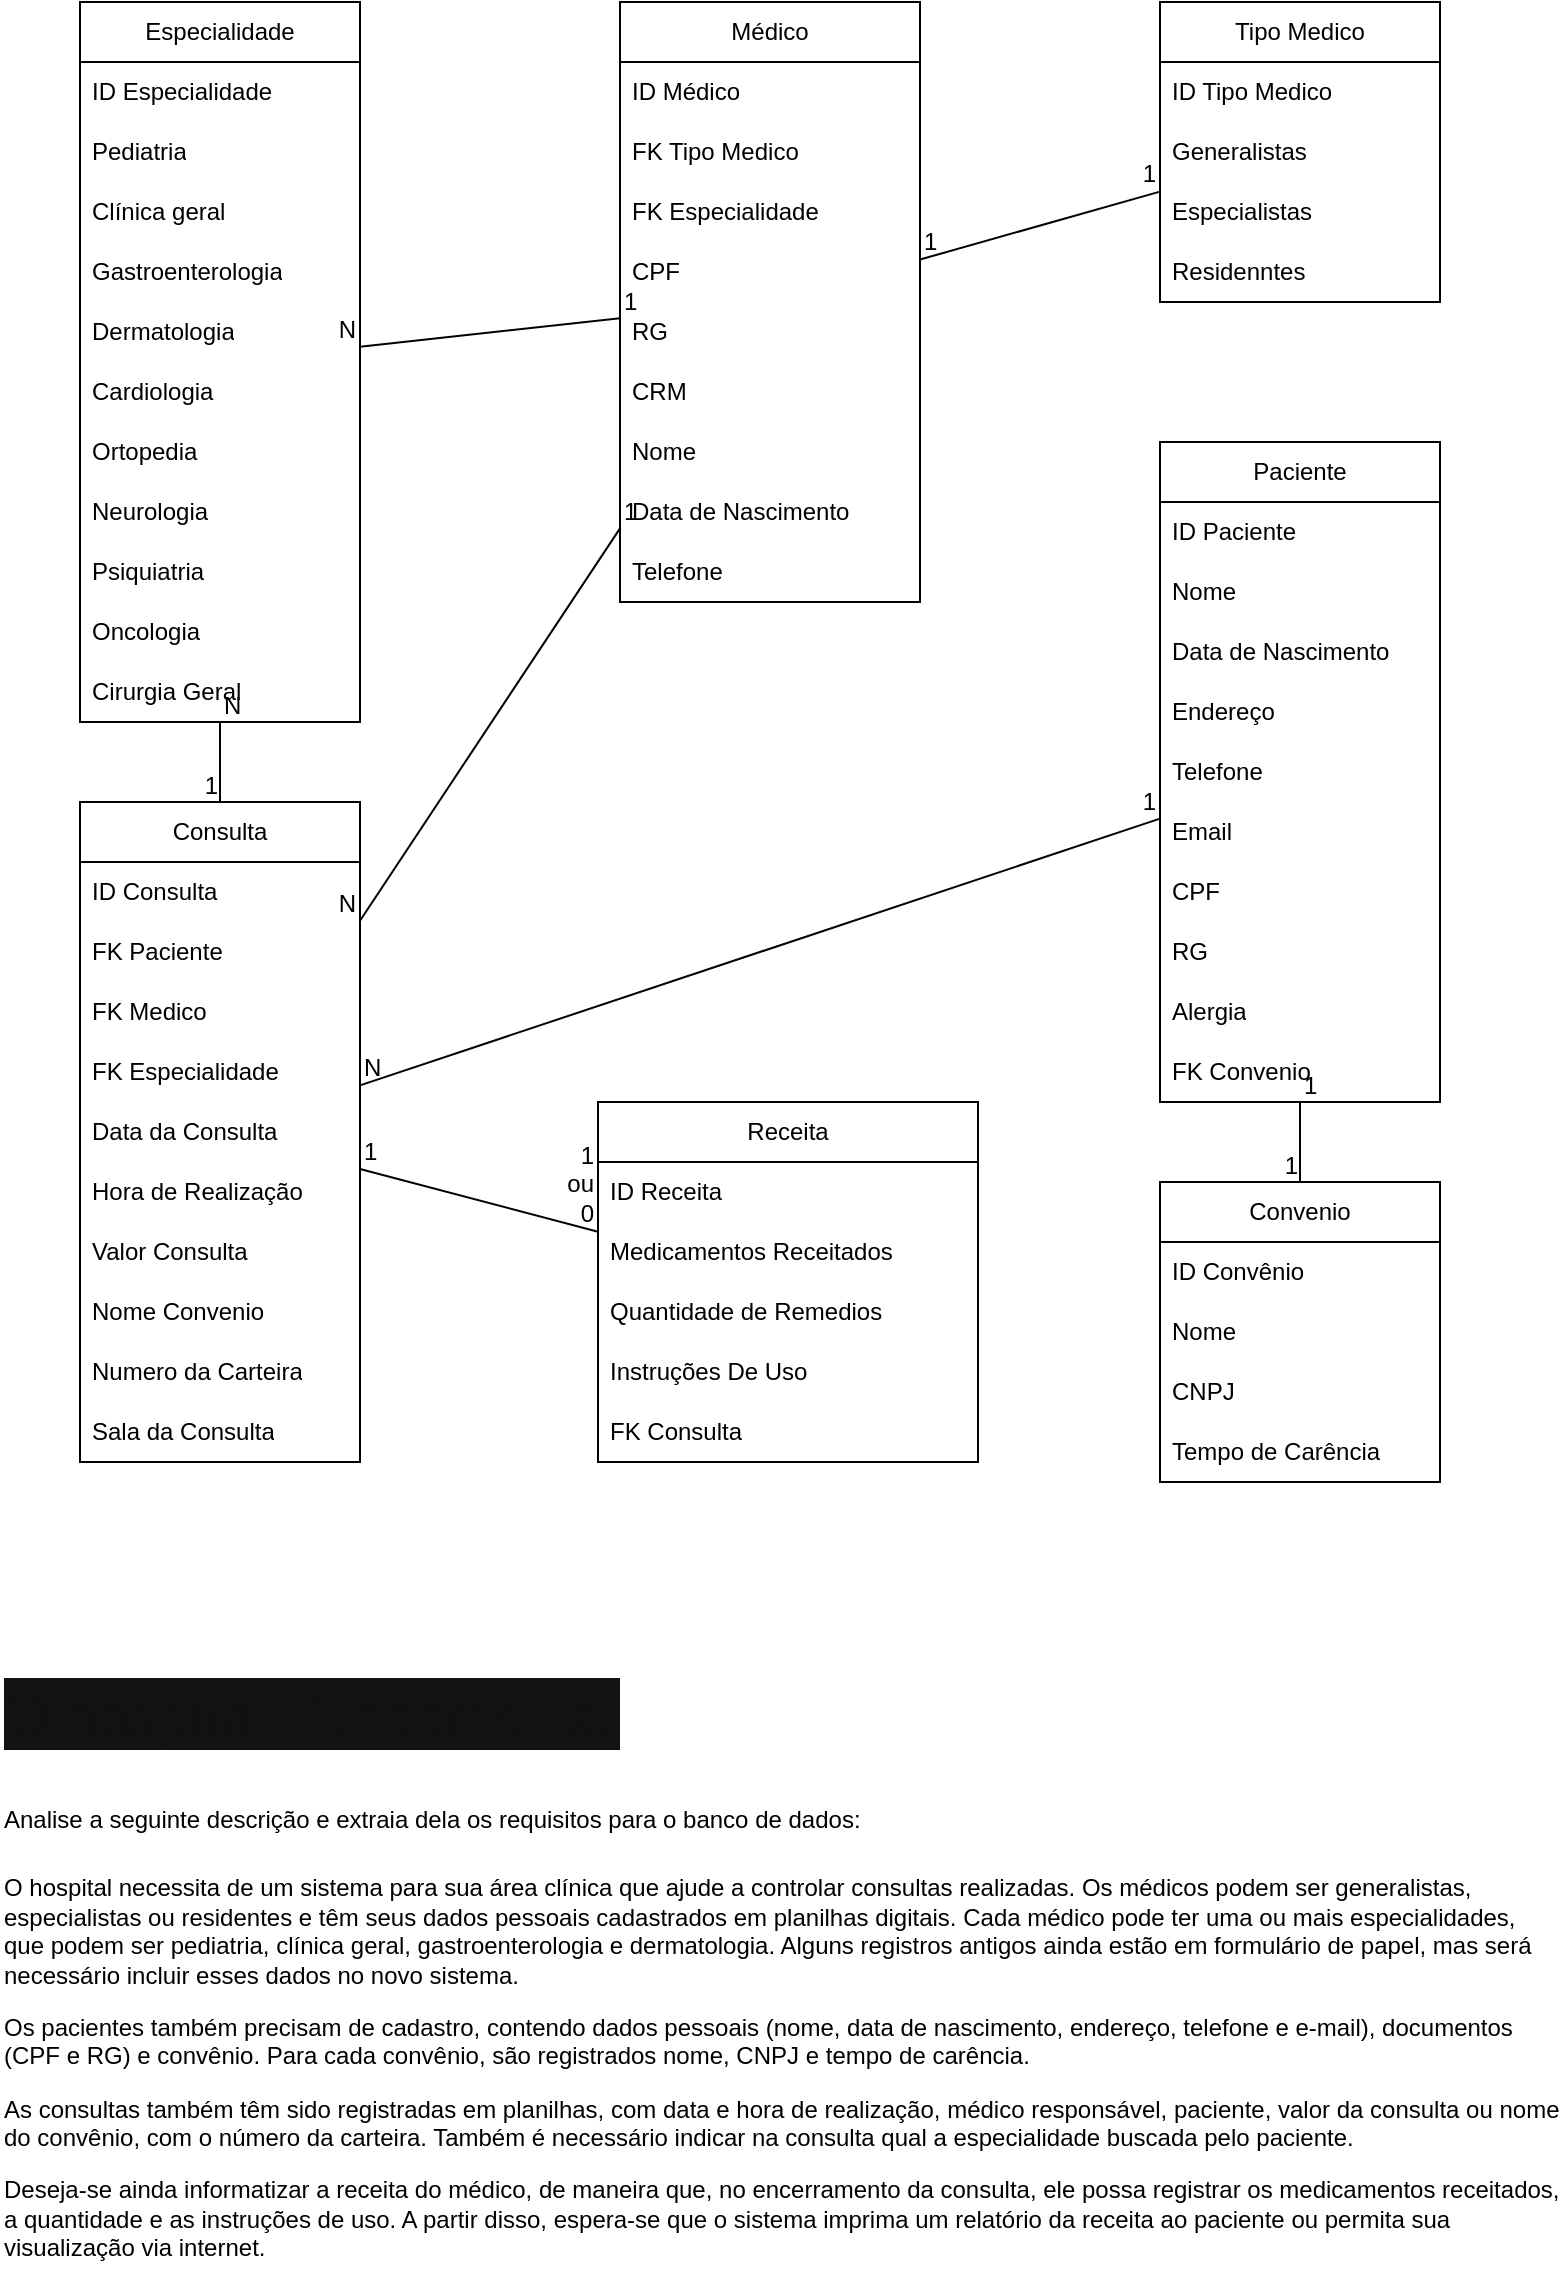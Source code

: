 <mxfile version="26.2.14">
  <diagram id="C5RBs43oDa-KdzZeNtuy" name="Page-1">
    <mxGraphModel dx="1154" dy="663" grid="1" gridSize="10" guides="1" tooltips="1" connect="1" arrows="1" fold="1" page="1" pageScale="1" pageWidth="827" pageHeight="1169" math="0" shadow="0">
      <root>
        <mxCell id="WIyWlLk6GJQsqaUBKTNV-0" />
        <mxCell id="WIyWlLk6GJQsqaUBKTNV-1" parent="WIyWlLk6GJQsqaUBKTNV-0" />
        <mxCell id="vYrn_LqcB6N78XJErvun-0" value="Médico" style="swimlane;fontStyle=0;childLayout=stackLayout;horizontal=1;startSize=30;horizontalStack=0;resizeParent=1;resizeParentMax=0;resizeLast=0;collapsible=1;marginBottom=0;whiteSpace=wrap;html=1;" parent="WIyWlLk6GJQsqaUBKTNV-1" vertex="1">
          <mxGeometry x="330" y="20" width="150" height="300" as="geometry">
            <mxRectangle x="300" y="220" width="90" height="30" as="alternateBounds" />
          </mxGeometry>
        </mxCell>
        <mxCell id="vYrn_LqcB6N78XJErvun-45" value="ID Médico" style="text;strokeColor=none;fillColor=none;align=left;verticalAlign=middle;spacingLeft=4;spacingRight=4;overflow=hidden;points=[[0,0.5],[1,0.5]];portConstraint=eastwest;rotatable=0;whiteSpace=wrap;html=1;" parent="vYrn_LqcB6N78XJErvun-0" vertex="1">
          <mxGeometry y="30" width="150" height="30" as="geometry" />
        </mxCell>
        <mxCell id="vYrn_LqcB6N78XJErvun-1" value="FK Tipo Medico" style="text;strokeColor=none;fillColor=none;align=left;verticalAlign=middle;spacingLeft=4;spacingRight=4;overflow=hidden;points=[[0,0.5],[1,0.5]];portConstraint=eastwest;rotatable=0;whiteSpace=wrap;html=1;fontColor=light-dark(#000000,#FFFFFF);" parent="vYrn_LqcB6N78XJErvun-0" vertex="1">
          <mxGeometry y="60" width="150" height="30" as="geometry" />
        </mxCell>
        <mxCell id="vYrn_LqcB6N78XJErvun-54" value="FK Especialidade" style="text;strokeColor=none;fillColor=none;align=left;verticalAlign=middle;spacingLeft=4;spacingRight=4;overflow=hidden;points=[[0,0.5],[1,0.5]];portConstraint=eastwest;rotatable=0;whiteSpace=wrap;html=1;" parent="vYrn_LqcB6N78XJErvun-0" vertex="1">
          <mxGeometry y="90" width="150" height="30" as="geometry" />
        </mxCell>
        <mxCell id="vYrn_LqcB6N78XJErvun-50" value="CPF" style="text;strokeColor=none;fillColor=none;align=left;verticalAlign=middle;spacingLeft=4;spacingRight=4;overflow=hidden;points=[[0,0.5],[1,0.5]];portConstraint=eastwest;rotatable=0;whiteSpace=wrap;html=1;" parent="vYrn_LqcB6N78XJErvun-0" vertex="1">
          <mxGeometry y="120" width="150" height="30" as="geometry" />
        </mxCell>
        <mxCell id="vYrn_LqcB6N78XJErvun-51" value="RG" style="text;strokeColor=none;fillColor=none;align=left;verticalAlign=middle;spacingLeft=4;spacingRight=4;overflow=hidden;points=[[0,0.5],[1,0.5]];portConstraint=eastwest;rotatable=0;whiteSpace=wrap;html=1;" parent="vYrn_LqcB6N78XJErvun-0" vertex="1">
          <mxGeometry y="150" width="150" height="30" as="geometry" />
        </mxCell>
        <mxCell id="vYrn_LqcB6N78XJErvun-52" value="CRM" style="text;strokeColor=none;fillColor=none;align=left;verticalAlign=middle;spacingLeft=4;spacingRight=4;overflow=hidden;points=[[0,0.5],[1,0.5]];portConstraint=eastwest;rotatable=0;whiteSpace=wrap;html=1;" parent="vYrn_LqcB6N78XJErvun-0" vertex="1">
          <mxGeometry y="180" width="150" height="30" as="geometry" />
        </mxCell>
        <mxCell id="vYrn_LqcB6N78XJErvun-63" value="Nome" style="text;strokeColor=none;fillColor=none;align=left;verticalAlign=middle;spacingLeft=4;spacingRight=4;overflow=hidden;points=[[0,0.5],[1,0.5]];portConstraint=eastwest;rotatable=0;whiteSpace=wrap;html=1;" parent="vYrn_LqcB6N78XJErvun-0" vertex="1">
          <mxGeometry y="210" width="150" height="30" as="geometry" />
        </mxCell>
        <mxCell id="vYrn_LqcB6N78XJErvun-62" value="Data de Nascimento" style="text;strokeColor=none;fillColor=none;align=left;verticalAlign=middle;spacingLeft=4;spacingRight=4;overflow=hidden;points=[[0,0.5],[1,0.5]];portConstraint=eastwest;rotatable=0;whiteSpace=wrap;html=1;" parent="vYrn_LqcB6N78XJErvun-0" vertex="1">
          <mxGeometry y="240" width="150" height="30" as="geometry" />
        </mxCell>
        <mxCell id="vYrn_LqcB6N78XJErvun-86" value="Telefone" style="text;strokeColor=none;fillColor=none;align=left;verticalAlign=middle;spacingLeft=4;spacingRight=4;overflow=hidden;points=[[0,0.5],[1,0.5]];portConstraint=eastwest;rotatable=0;whiteSpace=wrap;html=1;" parent="vYrn_LqcB6N78XJErvun-0" vertex="1">
          <mxGeometry y="270" width="150" height="30" as="geometry" />
        </mxCell>
        <mxCell id="vYrn_LqcB6N78XJErvun-4" value="Especialidade" style="swimlane;fontStyle=0;childLayout=stackLayout;horizontal=1;startSize=30;horizontalStack=0;resizeParent=1;resizeParentMax=0;resizeLast=0;collapsible=1;marginBottom=0;whiteSpace=wrap;html=1;" parent="WIyWlLk6GJQsqaUBKTNV-1" vertex="1">
          <mxGeometry x="60" y="20" width="140" height="360" as="geometry" />
        </mxCell>
        <mxCell id="vYrn_LqcB6N78XJErvun-44" value="ID Especialidade" style="text;strokeColor=none;fillColor=none;align=left;verticalAlign=middle;spacingLeft=4;spacingRight=4;overflow=hidden;points=[[0,0.5],[1,0.5]];portConstraint=eastwest;rotatable=0;whiteSpace=wrap;html=1;" parent="vYrn_LqcB6N78XJErvun-4" vertex="1">
          <mxGeometry y="30" width="140" height="30" as="geometry" />
        </mxCell>
        <mxCell id="vYrn_LqcB6N78XJErvun-5" value="Pediatria" style="text;strokeColor=none;fillColor=none;align=left;verticalAlign=middle;spacingLeft=4;spacingRight=4;overflow=hidden;points=[[0,0.5],[1,0.5]];portConstraint=eastwest;rotatable=0;whiteSpace=wrap;html=1;" parent="vYrn_LqcB6N78XJErvun-4" vertex="1">
          <mxGeometry y="60" width="140" height="30" as="geometry" />
        </mxCell>
        <mxCell id="vYrn_LqcB6N78XJErvun-6" value="Clínica geral" style="text;strokeColor=none;fillColor=none;align=left;verticalAlign=middle;spacingLeft=4;spacingRight=4;overflow=hidden;points=[[0,0.5],[1,0.5]];portConstraint=eastwest;rotatable=0;whiteSpace=wrap;html=1;" parent="vYrn_LqcB6N78XJErvun-4" vertex="1">
          <mxGeometry y="90" width="140" height="30" as="geometry" />
        </mxCell>
        <mxCell id="vYrn_LqcB6N78XJErvun-7" value="Gastroenterologia" style="text;strokeColor=none;fillColor=none;align=left;verticalAlign=middle;spacingLeft=4;spacingRight=4;overflow=hidden;points=[[0,0.5],[1,0.5]];portConstraint=eastwest;rotatable=0;whiteSpace=wrap;html=1;" parent="vYrn_LqcB6N78XJErvun-4" vertex="1">
          <mxGeometry y="120" width="140" height="30" as="geometry" />
        </mxCell>
        <mxCell id="vYrn_LqcB6N78XJErvun-8" value="Dermatologia" style="text;strokeColor=none;fillColor=none;align=left;verticalAlign=middle;spacingLeft=4;spacingRight=4;overflow=hidden;points=[[0,0.5],[1,0.5]];portConstraint=eastwest;rotatable=0;whiteSpace=wrap;html=1;" parent="vYrn_LqcB6N78XJErvun-4" vertex="1">
          <mxGeometry y="150" width="140" height="30" as="geometry" />
        </mxCell>
        <mxCell id="vYrn_LqcB6N78XJErvun-65" value="Cardiologia" style="text;strokeColor=none;fillColor=none;align=left;verticalAlign=middle;spacingLeft=4;spacingRight=4;overflow=hidden;points=[[0,0.5],[1,0.5]];portConstraint=eastwest;rotatable=0;whiteSpace=wrap;html=1;" parent="vYrn_LqcB6N78XJErvun-4" vertex="1">
          <mxGeometry y="180" width="140" height="30" as="geometry" />
        </mxCell>
        <mxCell id="vYrn_LqcB6N78XJErvun-66" value="Ortopedia" style="text;strokeColor=none;fillColor=none;align=left;verticalAlign=middle;spacingLeft=4;spacingRight=4;overflow=hidden;points=[[0,0.5],[1,0.5]];portConstraint=eastwest;rotatable=0;whiteSpace=wrap;html=1;" parent="vYrn_LqcB6N78XJErvun-4" vertex="1">
          <mxGeometry y="210" width="140" height="30" as="geometry" />
        </mxCell>
        <mxCell id="vYrn_LqcB6N78XJErvun-67" value="Neurologia" style="text;strokeColor=none;fillColor=none;align=left;verticalAlign=middle;spacingLeft=4;spacingRight=4;overflow=hidden;points=[[0,0.5],[1,0.5]];portConstraint=eastwest;rotatable=0;whiteSpace=wrap;html=1;" parent="vYrn_LqcB6N78XJErvun-4" vertex="1">
          <mxGeometry y="240" width="140" height="30" as="geometry" />
        </mxCell>
        <mxCell id="vYrn_LqcB6N78XJErvun-68" value="Psiquiatria" style="text;strokeColor=none;fillColor=none;align=left;verticalAlign=middle;spacingLeft=4;spacingRight=4;overflow=hidden;points=[[0,0.5],[1,0.5]];portConstraint=eastwest;rotatable=0;whiteSpace=wrap;html=1;" parent="vYrn_LqcB6N78XJErvun-4" vertex="1">
          <mxGeometry y="270" width="140" height="30" as="geometry" />
        </mxCell>
        <mxCell id="vYrn_LqcB6N78XJErvun-69" value="Oncologia" style="text;strokeColor=none;fillColor=none;align=left;verticalAlign=middle;spacingLeft=4;spacingRight=4;overflow=hidden;points=[[0,0.5],[1,0.5]];portConstraint=eastwest;rotatable=0;whiteSpace=wrap;html=1;" parent="vYrn_LqcB6N78XJErvun-4" vertex="1">
          <mxGeometry y="300" width="140" height="30" as="geometry" />
        </mxCell>
        <mxCell id="vYrn_LqcB6N78XJErvun-70" value="Cirurgia Geral" style="text;strokeColor=none;fillColor=none;align=left;verticalAlign=middle;spacingLeft=4;spacingRight=4;overflow=hidden;points=[[0,0.5],[1,0.5]];portConstraint=eastwest;rotatable=0;whiteSpace=wrap;html=1;" parent="vYrn_LqcB6N78XJErvun-4" vertex="1">
          <mxGeometry y="330" width="140" height="30" as="geometry" />
        </mxCell>
        <mxCell id="vYrn_LqcB6N78XJErvun-10" value="Paciente" style="swimlane;fontStyle=0;childLayout=stackLayout;horizontal=1;startSize=30;horizontalStack=0;resizeParent=1;resizeParentMax=0;resizeLast=0;collapsible=1;marginBottom=0;whiteSpace=wrap;html=1;" parent="WIyWlLk6GJQsqaUBKTNV-1" vertex="1">
          <mxGeometry x="600" y="240" width="140" height="330" as="geometry" />
        </mxCell>
        <mxCell id="vYrn_LqcB6N78XJErvun-46" value="ID Paciente" style="text;strokeColor=none;fillColor=none;align=left;verticalAlign=middle;spacingLeft=4;spacingRight=4;overflow=hidden;points=[[0,0.5],[1,0.5]];portConstraint=eastwest;rotatable=0;whiteSpace=wrap;html=1;" parent="vYrn_LqcB6N78XJErvun-10" vertex="1">
          <mxGeometry y="30" width="140" height="30" as="geometry" />
        </mxCell>
        <mxCell id="vYrn_LqcB6N78XJErvun-11" value="Nome" style="text;strokeColor=none;fillColor=none;align=left;verticalAlign=middle;spacingLeft=4;spacingRight=4;overflow=hidden;points=[[0,0.5],[1,0.5]];portConstraint=eastwest;rotatable=0;whiteSpace=wrap;html=1;" parent="vYrn_LqcB6N78XJErvun-10" vertex="1">
          <mxGeometry y="60" width="140" height="30" as="geometry" />
        </mxCell>
        <mxCell id="vYrn_LqcB6N78XJErvun-12" value="Data de Nascimento" style="text;strokeColor=none;fillColor=none;align=left;verticalAlign=middle;spacingLeft=4;spacingRight=4;overflow=hidden;points=[[0,0.5],[1,0.5]];portConstraint=eastwest;rotatable=0;whiteSpace=wrap;html=1;" parent="vYrn_LqcB6N78XJErvun-10" vertex="1">
          <mxGeometry y="90" width="140" height="30" as="geometry" />
        </mxCell>
        <mxCell id="vYrn_LqcB6N78XJErvun-14" value="Endereço" style="text;strokeColor=none;fillColor=none;align=left;verticalAlign=middle;spacingLeft=4;spacingRight=4;overflow=hidden;points=[[0,0.5],[1,0.5]];portConstraint=eastwest;rotatable=0;whiteSpace=wrap;html=1;" parent="vYrn_LqcB6N78XJErvun-10" vertex="1">
          <mxGeometry y="120" width="140" height="30" as="geometry" />
        </mxCell>
        <mxCell id="vYrn_LqcB6N78XJErvun-15" value="Telefone" style="text;strokeColor=none;fillColor=none;align=left;verticalAlign=middle;spacingLeft=4;spacingRight=4;overflow=hidden;points=[[0,0.5],[1,0.5]];portConstraint=eastwest;rotatable=0;whiteSpace=wrap;html=1;" parent="vYrn_LqcB6N78XJErvun-10" vertex="1">
          <mxGeometry y="150" width="140" height="30" as="geometry" />
        </mxCell>
        <mxCell id="vYrn_LqcB6N78XJErvun-39" value="Email" style="text;strokeColor=none;fillColor=none;align=left;verticalAlign=middle;spacingLeft=4;spacingRight=4;overflow=hidden;points=[[0,0.5],[1,0.5]];portConstraint=eastwest;rotatable=0;whiteSpace=wrap;html=1;" parent="vYrn_LqcB6N78XJErvun-10" vertex="1">
          <mxGeometry y="180" width="140" height="30" as="geometry" />
        </mxCell>
        <mxCell id="vYrn_LqcB6N78XJErvun-16" value="CPF" style="text;strokeColor=none;fillColor=none;align=left;verticalAlign=middle;spacingLeft=4;spacingRight=4;overflow=hidden;points=[[0,0.5],[1,0.5]];portConstraint=eastwest;rotatable=0;whiteSpace=wrap;html=1;" parent="vYrn_LqcB6N78XJErvun-10" vertex="1">
          <mxGeometry y="210" width="140" height="30" as="geometry" />
        </mxCell>
        <mxCell id="vYrn_LqcB6N78XJErvun-17" value="RG" style="text;strokeColor=none;fillColor=none;align=left;verticalAlign=middle;spacingLeft=4;spacingRight=4;overflow=hidden;points=[[0,0.5],[1,0.5]];portConstraint=eastwest;rotatable=0;whiteSpace=wrap;html=1;" parent="vYrn_LqcB6N78XJErvun-10" vertex="1">
          <mxGeometry y="240" width="140" height="30" as="geometry" />
        </mxCell>
        <mxCell id="vYrn_LqcB6N78XJErvun-76" value="Alergia" style="text;strokeColor=none;fillColor=none;align=left;verticalAlign=middle;spacingLeft=4;spacingRight=4;overflow=hidden;points=[[0,0.5],[1,0.5]];portConstraint=eastwest;rotatable=0;whiteSpace=wrap;html=1;" parent="vYrn_LqcB6N78XJErvun-10" vertex="1">
          <mxGeometry y="270" width="140" height="30" as="geometry" />
        </mxCell>
        <mxCell id="vYrn_LqcB6N78XJErvun-40" value="FK Convenio" style="text;strokeColor=none;fillColor=none;align=left;verticalAlign=middle;spacingLeft=4;spacingRight=4;overflow=hidden;points=[[0,0.5],[1,0.5]];portConstraint=eastwest;rotatable=0;whiteSpace=wrap;html=1;" parent="vYrn_LqcB6N78XJErvun-10" vertex="1">
          <mxGeometry y="300" width="140" height="30" as="geometry" />
        </mxCell>
        <mxCell id="vYrn_LqcB6N78XJErvun-18" value="Convenio" style="swimlane;fontStyle=0;childLayout=stackLayout;horizontal=1;startSize=30;horizontalStack=0;resizeParent=1;resizeParentMax=0;resizeLast=0;collapsible=1;marginBottom=0;whiteSpace=wrap;html=1;" parent="WIyWlLk6GJQsqaUBKTNV-1" vertex="1">
          <mxGeometry x="600" y="610" width="140" height="150" as="geometry" />
        </mxCell>
        <mxCell id="vYrn_LqcB6N78XJErvun-47" value="ID Convênio" style="text;strokeColor=none;fillColor=none;align=left;verticalAlign=middle;spacingLeft=4;spacingRight=4;overflow=hidden;points=[[0,0.5],[1,0.5]];portConstraint=eastwest;rotatable=0;whiteSpace=wrap;html=1;" parent="vYrn_LqcB6N78XJErvun-18" vertex="1">
          <mxGeometry y="30" width="140" height="30" as="geometry" />
        </mxCell>
        <mxCell id="vYrn_LqcB6N78XJErvun-19" value="Nome" style="text;strokeColor=none;fillColor=none;align=left;verticalAlign=middle;spacingLeft=4;spacingRight=4;overflow=hidden;points=[[0,0.5],[1,0.5]];portConstraint=eastwest;rotatable=0;whiteSpace=wrap;html=1;" parent="vYrn_LqcB6N78XJErvun-18" vertex="1">
          <mxGeometry y="60" width="140" height="30" as="geometry" />
        </mxCell>
        <mxCell id="vYrn_LqcB6N78XJErvun-20" value="CNPJ" style="text;strokeColor=none;fillColor=none;align=left;verticalAlign=middle;spacingLeft=4;spacingRight=4;overflow=hidden;points=[[0,0.5],[1,0.5]];portConstraint=eastwest;rotatable=0;whiteSpace=wrap;html=1;" parent="vYrn_LqcB6N78XJErvun-18" vertex="1">
          <mxGeometry y="90" width="140" height="30" as="geometry" />
        </mxCell>
        <mxCell id="vYrn_LqcB6N78XJErvun-21" value="Tempo de Carência" style="text;strokeColor=none;fillColor=none;align=left;verticalAlign=middle;spacingLeft=4;spacingRight=4;overflow=hidden;points=[[0,0.5],[1,0.5]];portConstraint=eastwest;rotatable=0;whiteSpace=wrap;html=1;" parent="vYrn_LqcB6N78XJErvun-18" vertex="1">
          <mxGeometry y="120" width="140" height="30" as="geometry" />
        </mxCell>
        <mxCell id="vYrn_LqcB6N78XJErvun-22" value="Consulta" style="swimlane;fontStyle=0;childLayout=stackLayout;horizontal=1;startSize=30;horizontalStack=0;resizeParent=1;resizeParentMax=0;resizeLast=0;collapsible=1;marginBottom=0;whiteSpace=wrap;html=1;" parent="WIyWlLk6GJQsqaUBKTNV-1" vertex="1">
          <mxGeometry x="60" y="420" width="140" height="330" as="geometry" />
        </mxCell>
        <mxCell id="vYrn_LqcB6N78XJErvun-48" value="ID Consulta" style="text;strokeColor=none;fillColor=none;align=left;verticalAlign=middle;spacingLeft=4;spacingRight=4;overflow=hidden;points=[[0,0.5],[1,0.5]];portConstraint=eastwest;rotatable=0;whiteSpace=wrap;html=1;" parent="vYrn_LqcB6N78XJErvun-22" vertex="1">
          <mxGeometry y="30" width="140" height="30" as="geometry" />
        </mxCell>
        <mxCell id="vYrn_LqcB6N78XJErvun-26" value="FK Paciente" style="text;strokeColor=none;fillColor=none;align=left;verticalAlign=middle;spacingLeft=4;spacingRight=4;overflow=hidden;points=[[0,0.5],[1,0.5]];portConstraint=eastwest;rotatable=0;whiteSpace=wrap;html=1;" parent="vYrn_LqcB6N78XJErvun-22" vertex="1">
          <mxGeometry y="60" width="140" height="30" as="geometry" />
        </mxCell>
        <mxCell id="vYrn_LqcB6N78XJErvun-25" value="FK Medico" style="text;strokeColor=none;fillColor=none;align=left;verticalAlign=middle;spacingLeft=4;spacingRight=4;overflow=hidden;points=[[0,0.5],[1,0.5]];portConstraint=eastwest;rotatable=0;whiteSpace=wrap;html=1;" parent="vYrn_LqcB6N78XJErvun-22" vertex="1">
          <mxGeometry y="90" width="140" height="30" as="geometry" />
        </mxCell>
        <mxCell id="vYrn_LqcB6N78XJErvun-30" value="FK Especialidade" style="text;strokeColor=none;fillColor=none;align=left;verticalAlign=middle;spacingLeft=4;spacingRight=4;overflow=hidden;points=[[0,0.5],[1,0.5]];portConstraint=eastwest;rotatable=0;whiteSpace=wrap;html=1;" parent="vYrn_LqcB6N78XJErvun-22" vertex="1">
          <mxGeometry y="120" width="140" height="30" as="geometry" />
        </mxCell>
        <mxCell id="vYrn_LqcB6N78XJErvun-23" value="Data da Consulta" style="text;strokeColor=none;fillColor=none;align=left;verticalAlign=middle;spacingLeft=4;spacingRight=4;overflow=hidden;points=[[0,0.5],[1,0.5]];portConstraint=eastwest;rotatable=0;whiteSpace=wrap;html=1;" parent="vYrn_LqcB6N78XJErvun-22" vertex="1">
          <mxGeometry y="150" width="140" height="30" as="geometry" />
        </mxCell>
        <mxCell id="vYrn_LqcB6N78XJErvun-24" value="Hora de Realização" style="text;strokeColor=none;fillColor=none;align=left;verticalAlign=middle;spacingLeft=4;spacingRight=4;overflow=hidden;points=[[0,0.5],[1,0.5]];portConstraint=eastwest;rotatable=0;whiteSpace=wrap;html=1;" parent="vYrn_LqcB6N78XJErvun-22" vertex="1">
          <mxGeometry y="180" width="140" height="30" as="geometry" />
        </mxCell>
        <mxCell id="vYrn_LqcB6N78XJErvun-27" value="Valor Consulta" style="text;strokeColor=none;fillColor=none;align=left;verticalAlign=middle;spacingLeft=4;spacingRight=4;overflow=hidden;points=[[0,0.5],[1,0.5]];portConstraint=eastwest;rotatable=0;whiteSpace=wrap;html=1;" parent="vYrn_LqcB6N78XJErvun-22" vertex="1">
          <mxGeometry y="210" width="140" height="30" as="geometry" />
        </mxCell>
        <mxCell id="vYrn_LqcB6N78XJErvun-28" value="Nome Convenio&amp;nbsp;" style="text;strokeColor=none;fillColor=none;align=left;verticalAlign=middle;spacingLeft=4;spacingRight=4;overflow=hidden;points=[[0,0.5],[1,0.5]];portConstraint=eastwest;rotatable=0;whiteSpace=wrap;html=1;" parent="vYrn_LqcB6N78XJErvun-22" vertex="1">
          <mxGeometry y="240" width="140" height="30" as="geometry" />
        </mxCell>
        <mxCell id="vYrn_LqcB6N78XJErvun-29" value="Numero da Carteira" style="text;strokeColor=none;fillColor=none;align=left;verticalAlign=middle;spacingLeft=4;spacingRight=4;overflow=hidden;points=[[0,0.5],[1,0.5]];portConstraint=eastwest;rotatable=0;whiteSpace=wrap;html=1;" parent="vYrn_LqcB6N78XJErvun-22" vertex="1">
          <mxGeometry y="270" width="140" height="30" as="geometry" />
        </mxCell>
        <mxCell id="vYrn_LqcB6N78XJErvun-77" value="Sala da Consulta" style="text;strokeColor=none;fillColor=none;align=left;verticalAlign=middle;spacingLeft=4;spacingRight=4;overflow=hidden;points=[[0,0.5],[1,0.5]];portConstraint=eastwest;rotatable=0;whiteSpace=wrap;html=1;" parent="vYrn_LqcB6N78XJErvun-22" vertex="1">
          <mxGeometry y="300" width="140" height="30" as="geometry" />
        </mxCell>
        <mxCell id="vYrn_LqcB6N78XJErvun-32" value="Receita" style="swimlane;fontStyle=0;childLayout=stackLayout;horizontal=1;startSize=30;horizontalStack=0;resizeParent=1;resizeParentMax=0;resizeLast=0;collapsible=1;marginBottom=0;whiteSpace=wrap;html=1;" parent="WIyWlLk6GJQsqaUBKTNV-1" vertex="1">
          <mxGeometry x="319" y="570" width="190" height="180" as="geometry" />
        </mxCell>
        <mxCell id="vYrn_LqcB6N78XJErvun-49" value="ID Receita" style="text;strokeColor=none;fillColor=none;align=left;verticalAlign=middle;spacingLeft=4;spacingRight=4;overflow=hidden;points=[[0,0.5],[1,0.5]];portConstraint=eastwest;rotatable=0;whiteSpace=wrap;html=1;" parent="vYrn_LqcB6N78XJErvun-32" vertex="1">
          <mxGeometry y="30" width="190" height="30" as="geometry" />
        </mxCell>
        <mxCell id="vYrn_LqcB6N78XJErvun-33" value="Medicamentos Receitados" style="text;strokeColor=none;fillColor=none;align=left;verticalAlign=middle;spacingLeft=4;spacingRight=4;overflow=hidden;points=[[0,0.5],[1,0.5]];portConstraint=eastwest;rotatable=0;whiteSpace=wrap;html=1;" parent="vYrn_LqcB6N78XJErvun-32" vertex="1">
          <mxGeometry y="60" width="190" height="30" as="geometry" />
        </mxCell>
        <mxCell id="vYrn_LqcB6N78XJErvun-34" value="Quantidade de Remedios" style="text;strokeColor=none;fillColor=none;align=left;verticalAlign=middle;spacingLeft=4;spacingRight=4;overflow=hidden;points=[[0,0.5],[1,0.5]];portConstraint=eastwest;rotatable=0;whiteSpace=wrap;html=1;" parent="vYrn_LqcB6N78XJErvun-32" vertex="1">
          <mxGeometry y="90" width="190" height="30" as="geometry" />
        </mxCell>
        <mxCell id="vYrn_LqcB6N78XJErvun-35" value="Instruções De Uso" style="text;strokeColor=none;fillColor=none;align=left;verticalAlign=middle;spacingLeft=4;spacingRight=4;overflow=hidden;points=[[0,0.5],[1,0.5]];portConstraint=eastwest;rotatable=0;whiteSpace=wrap;html=1;" parent="vYrn_LqcB6N78XJErvun-32" vertex="1">
          <mxGeometry y="120" width="190" height="30" as="geometry" />
        </mxCell>
        <mxCell id="vYrn_LqcB6N78XJErvun-87" value="FK Consulta" style="text;strokeColor=none;fillColor=none;align=left;verticalAlign=middle;spacingLeft=4;spacingRight=4;overflow=hidden;points=[[0,0.5],[1,0.5]];portConstraint=eastwest;rotatable=0;whiteSpace=wrap;html=1;" parent="vYrn_LqcB6N78XJErvun-32" vertex="1">
          <mxGeometry y="150" width="190" height="30" as="geometry" />
        </mxCell>
        <mxCell id="vYrn_LqcB6N78XJErvun-56" value="Tipo Medico" style="swimlane;fontStyle=0;childLayout=stackLayout;horizontal=1;startSize=30;horizontalStack=0;resizeParent=1;resizeParentMax=0;resizeLast=0;collapsible=1;marginBottom=0;whiteSpace=wrap;html=1;" parent="WIyWlLk6GJQsqaUBKTNV-1" vertex="1">
          <mxGeometry x="600" y="20" width="140" height="150" as="geometry" />
        </mxCell>
        <mxCell id="vYrn_LqcB6N78XJErvun-61" value="ID Tipo Medico" style="text;strokeColor=none;fillColor=none;align=left;verticalAlign=middle;spacingLeft=4;spacingRight=4;overflow=hidden;points=[[0,0.5],[1,0.5]];portConstraint=eastwest;rotatable=0;whiteSpace=wrap;html=1;" parent="vYrn_LqcB6N78XJErvun-56" vertex="1">
          <mxGeometry y="30" width="140" height="30" as="geometry" />
        </mxCell>
        <mxCell id="vYrn_LqcB6N78XJErvun-57" value="Generalistas" style="text;strokeColor=none;fillColor=none;align=left;verticalAlign=middle;spacingLeft=4;spacingRight=4;overflow=hidden;points=[[0,0.5],[1,0.5]];portConstraint=eastwest;rotatable=0;whiteSpace=wrap;html=1;" parent="vYrn_LqcB6N78XJErvun-56" vertex="1">
          <mxGeometry y="60" width="140" height="30" as="geometry" />
        </mxCell>
        <mxCell id="vYrn_LqcB6N78XJErvun-58" value="Especialistas" style="text;strokeColor=none;fillColor=none;align=left;verticalAlign=middle;spacingLeft=4;spacingRight=4;overflow=hidden;points=[[0,0.5],[1,0.5]];portConstraint=eastwest;rotatable=0;whiteSpace=wrap;html=1;" parent="vYrn_LqcB6N78XJErvun-56" vertex="1">
          <mxGeometry y="90" width="140" height="30" as="geometry" />
        </mxCell>
        <mxCell id="vYrn_LqcB6N78XJErvun-59" value="Residenntes" style="text;strokeColor=none;fillColor=none;align=left;verticalAlign=middle;spacingLeft=4;spacingRight=4;overflow=hidden;points=[[0,0.5],[1,0.5]];portConstraint=eastwest;rotatable=0;whiteSpace=wrap;html=1;" parent="vYrn_LqcB6N78XJErvun-56" vertex="1">
          <mxGeometry y="120" width="140" height="30" as="geometry" />
        </mxCell>
        <mxCell id="vYrn_LqcB6N78XJErvun-85" value="&lt;h1 style=&quot;margin-top: 0px;&quot;&gt;&lt;font style=&quot;color: light-dark(rgb(18, 18, 18), rgb(153, 51, 255));&quot; face=&quot;docs-Roboto&quot;&gt;&lt;span style=&quot;font-size: 32px; font-weight: 400; background-color: rgb(18, 18, 18);&quot;&gt;O hospital Fundamental&lt;/span&gt;&lt;/font&gt;&lt;/h1&gt;&lt;h1 style=&quot;margin-top: 0px;&quot;&gt;&lt;span style=&quot;background-color: transparent; color: light-dark(rgb(0, 0, 0), rgb(255, 255, 255)); font-size: 12px; font-weight: normal;&quot;&gt;Analise a seguinte descrição e extraia dela os requisitos para o banco de dados:&lt;/span&gt;&lt;/h1&gt;&lt;p&gt;O hospital necessita de um sistema para sua área clínica que ajude a controlar consultas realizadas. Os médicos podem ser generalistas, especialistas ou residentes e têm seus dados pessoais cadastrados em planilhas digitais. Cada médico pode ter uma ou mais especialidades, que podem ser pediatria, clínica geral, gastroenterologia e dermatologia. Alguns registros antigos ainda estão em formulário de papel, mas será necessário incluir esses dados no novo sistema.&lt;/p&gt;&lt;p&gt;Os pacientes também precisam de cadastro, contendo dados pessoais (nome, data de nascimento, endereço, telefone e e-mail), documentos (CPF e RG) e convênio. Para cada convênio, são registrados nome, CNPJ e tempo de carência.&lt;/p&gt;&lt;p&gt;As consultas também têm sido registradas em planilhas, com data e hora de realização, médico responsável, paciente, valor da consulta ou nome do convênio, com o número da carteira. Também é necessário indicar na consulta qual a especialidade buscada pelo paciente.&lt;/p&gt;&lt;p&gt;Deseja-se ainda informatizar a receita do médico, de maneira que, no encerramento da consulta, ele possa registrar os medicamentos receitados, a quantidade e as instruções de uso. A partir disso, espera-se que o sistema imprima um relatório da receita ao paciente ou permita sua visualização via internet.&lt;/p&gt;" style="text;html=1;whiteSpace=wrap;overflow=hidden;rounded=0;" parent="WIyWlLk6GJQsqaUBKTNV-1" vertex="1">
          <mxGeometry x="20" y="850" width="780" height="310" as="geometry" />
        </mxCell>
        <mxCell id="Ph6N5dl1BvDgGOgvEQ7s-1" value="" style="endArrow=none;html=1;rounded=0;" edge="1" parent="WIyWlLk6GJQsqaUBKTNV-1" source="vYrn_LqcB6N78XJErvun-0" target="vYrn_LqcB6N78XJErvun-4">
          <mxGeometry relative="1" as="geometry">
            <mxPoint x="330" y="410" as="sourcePoint" />
            <mxPoint x="490" y="410" as="targetPoint" />
          </mxGeometry>
        </mxCell>
        <mxCell id="Ph6N5dl1BvDgGOgvEQ7s-2" value="1" style="resizable=0;html=1;whiteSpace=wrap;align=left;verticalAlign=bottom;" connectable="0" vertex="1" parent="Ph6N5dl1BvDgGOgvEQ7s-1">
          <mxGeometry x="-1" relative="1" as="geometry" />
        </mxCell>
        <mxCell id="Ph6N5dl1BvDgGOgvEQ7s-3" value="N" style="resizable=0;html=1;whiteSpace=wrap;align=right;verticalAlign=bottom;" connectable="0" vertex="1" parent="Ph6N5dl1BvDgGOgvEQ7s-1">
          <mxGeometry x="1" relative="1" as="geometry" />
        </mxCell>
        <mxCell id="Ph6N5dl1BvDgGOgvEQ7s-7" value="" style="endArrow=none;html=1;rounded=0;" edge="1" parent="WIyWlLk6GJQsqaUBKTNV-1" source="vYrn_LqcB6N78XJErvun-0" target="vYrn_LqcB6N78XJErvun-56">
          <mxGeometry relative="1" as="geometry">
            <mxPoint x="330" y="410" as="sourcePoint" />
            <mxPoint x="490" y="410" as="targetPoint" />
          </mxGeometry>
        </mxCell>
        <mxCell id="Ph6N5dl1BvDgGOgvEQ7s-8" value="1" style="resizable=0;html=1;whiteSpace=wrap;align=left;verticalAlign=bottom;" connectable="0" vertex="1" parent="Ph6N5dl1BvDgGOgvEQ7s-7">
          <mxGeometry x="-1" relative="1" as="geometry" />
        </mxCell>
        <mxCell id="Ph6N5dl1BvDgGOgvEQ7s-9" value="1" style="resizable=0;html=1;whiteSpace=wrap;align=right;verticalAlign=bottom;" connectable="0" vertex="1" parent="Ph6N5dl1BvDgGOgvEQ7s-7">
          <mxGeometry x="1" relative="1" as="geometry" />
        </mxCell>
        <mxCell id="Ph6N5dl1BvDgGOgvEQ7s-10" value="" style="endArrow=none;html=1;rounded=0;" edge="1" parent="WIyWlLk6GJQsqaUBKTNV-1" source="vYrn_LqcB6N78XJErvun-22" target="vYrn_LqcB6N78XJErvun-10">
          <mxGeometry relative="1" as="geometry">
            <mxPoint x="330" y="410" as="sourcePoint" />
            <mxPoint x="490" y="410" as="targetPoint" />
          </mxGeometry>
        </mxCell>
        <mxCell id="Ph6N5dl1BvDgGOgvEQ7s-11" value="N" style="resizable=0;html=1;whiteSpace=wrap;align=left;verticalAlign=bottom;" connectable="0" vertex="1" parent="Ph6N5dl1BvDgGOgvEQ7s-10">
          <mxGeometry x="-1" relative="1" as="geometry" />
        </mxCell>
        <mxCell id="Ph6N5dl1BvDgGOgvEQ7s-12" value="1" style="resizable=0;html=1;whiteSpace=wrap;align=right;verticalAlign=bottom;" connectable="0" vertex="1" parent="Ph6N5dl1BvDgGOgvEQ7s-10">
          <mxGeometry x="1" relative="1" as="geometry" />
        </mxCell>
        <mxCell id="Ph6N5dl1BvDgGOgvEQ7s-19" value="" style="endArrow=none;html=1;rounded=0;" edge="1" parent="WIyWlLk6GJQsqaUBKTNV-1" source="vYrn_LqcB6N78XJErvun-22" target="vYrn_LqcB6N78XJErvun-32">
          <mxGeometry relative="1" as="geometry">
            <mxPoint x="500" y="590" as="sourcePoint" />
            <mxPoint x="660" y="590" as="targetPoint" />
          </mxGeometry>
        </mxCell>
        <mxCell id="Ph6N5dl1BvDgGOgvEQ7s-20" value="1" style="resizable=0;html=1;whiteSpace=wrap;align=left;verticalAlign=bottom;" connectable="0" vertex="1" parent="Ph6N5dl1BvDgGOgvEQ7s-19">
          <mxGeometry x="-1" relative="1" as="geometry" />
        </mxCell>
        <mxCell id="Ph6N5dl1BvDgGOgvEQ7s-21" value="1 ou 0" style="resizable=0;html=1;whiteSpace=wrap;align=right;verticalAlign=bottom;" connectable="0" vertex="1" parent="Ph6N5dl1BvDgGOgvEQ7s-19">
          <mxGeometry x="1" relative="1" as="geometry" />
        </mxCell>
        <mxCell id="Ph6N5dl1BvDgGOgvEQ7s-22" value="" style="endArrow=none;html=1;rounded=0;" edge="1" parent="WIyWlLk6GJQsqaUBKTNV-1" source="vYrn_LqcB6N78XJErvun-4" target="vYrn_LqcB6N78XJErvun-22">
          <mxGeometry relative="1" as="geometry">
            <mxPoint x="160" y="460" as="sourcePoint" />
            <mxPoint x="320" y="460" as="targetPoint" />
          </mxGeometry>
        </mxCell>
        <mxCell id="Ph6N5dl1BvDgGOgvEQ7s-23" value="N" style="resizable=0;html=1;whiteSpace=wrap;align=left;verticalAlign=bottom;" connectable="0" vertex="1" parent="Ph6N5dl1BvDgGOgvEQ7s-22">
          <mxGeometry x="-1" relative="1" as="geometry" />
        </mxCell>
        <mxCell id="Ph6N5dl1BvDgGOgvEQ7s-24" value="1" style="resizable=0;html=1;whiteSpace=wrap;align=right;verticalAlign=bottom;" connectable="0" vertex="1" parent="Ph6N5dl1BvDgGOgvEQ7s-22">
          <mxGeometry x="1" relative="1" as="geometry" />
        </mxCell>
        <mxCell id="Ph6N5dl1BvDgGOgvEQ7s-26" value="" style="endArrow=none;html=1;rounded=0;" edge="1" parent="WIyWlLk6GJQsqaUBKTNV-1" source="vYrn_LqcB6N78XJErvun-0" target="vYrn_LqcB6N78XJErvun-22">
          <mxGeometry relative="1" as="geometry">
            <mxPoint x="330" y="360" as="sourcePoint" />
            <mxPoint x="490" y="360" as="targetPoint" />
          </mxGeometry>
        </mxCell>
        <mxCell id="Ph6N5dl1BvDgGOgvEQ7s-27" value="1" style="resizable=0;html=1;whiteSpace=wrap;align=left;verticalAlign=bottom;" connectable="0" vertex="1" parent="Ph6N5dl1BvDgGOgvEQ7s-26">
          <mxGeometry x="-1" relative="1" as="geometry" />
        </mxCell>
        <mxCell id="Ph6N5dl1BvDgGOgvEQ7s-28" value="N" style="resizable=0;html=1;whiteSpace=wrap;align=right;verticalAlign=bottom;" connectable="0" vertex="1" parent="Ph6N5dl1BvDgGOgvEQ7s-26">
          <mxGeometry x="1" relative="1" as="geometry" />
        </mxCell>
        <mxCell id="Ph6N5dl1BvDgGOgvEQ7s-29" value="" style="endArrow=none;html=1;rounded=0;" edge="1" parent="WIyWlLk6GJQsqaUBKTNV-1" source="vYrn_LqcB6N78XJErvun-10" target="vYrn_LqcB6N78XJErvun-18">
          <mxGeometry relative="1" as="geometry">
            <mxPoint x="530" y="600" as="sourcePoint" />
            <mxPoint x="690" y="600" as="targetPoint" />
          </mxGeometry>
        </mxCell>
        <mxCell id="Ph6N5dl1BvDgGOgvEQ7s-30" value="1" style="resizable=0;html=1;whiteSpace=wrap;align=left;verticalAlign=bottom;" connectable="0" vertex="1" parent="Ph6N5dl1BvDgGOgvEQ7s-29">
          <mxGeometry x="-1" relative="1" as="geometry" />
        </mxCell>
        <mxCell id="Ph6N5dl1BvDgGOgvEQ7s-31" value="1" style="resizable=0;html=1;whiteSpace=wrap;align=right;verticalAlign=bottom;" connectable="0" vertex="1" parent="Ph6N5dl1BvDgGOgvEQ7s-29">
          <mxGeometry x="1" relative="1" as="geometry" />
        </mxCell>
      </root>
    </mxGraphModel>
  </diagram>
</mxfile>
